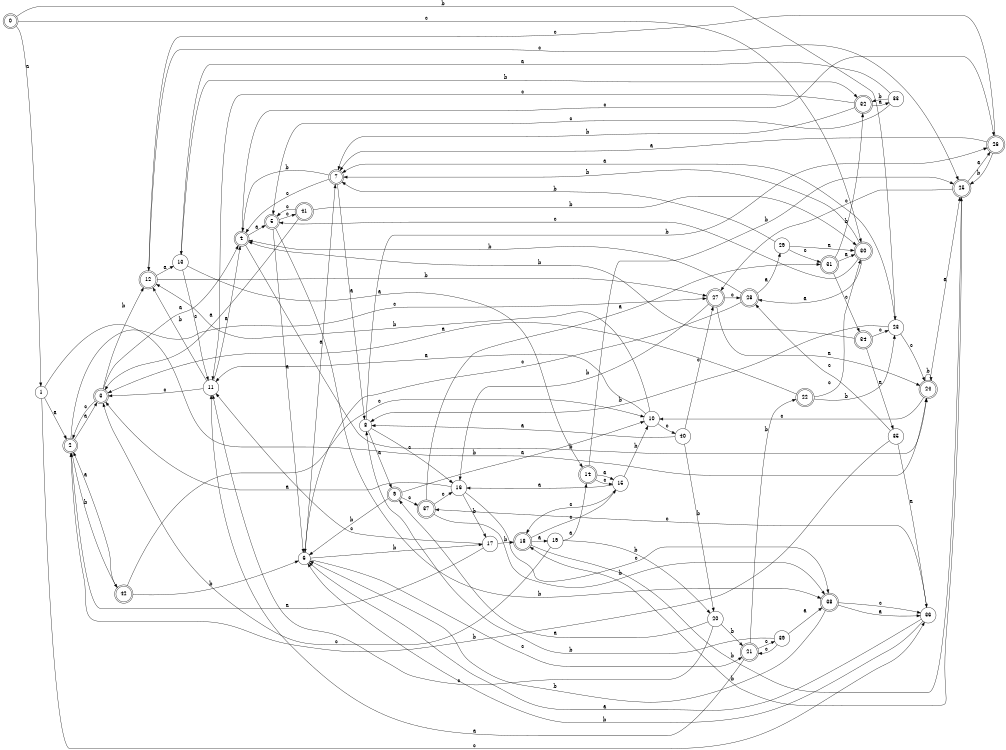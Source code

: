 digraph n35_6 {
__start0 [label="" shape="none"];

rankdir=LR;
size="8,5";

s0 [style="rounded,filled", color="black", fillcolor="white" shape="doublecircle", label="0"];
s1 [style="filled", color="black", fillcolor="white" shape="circle", label="1"];
s2 [style="rounded,filled", color="black", fillcolor="white" shape="doublecircle", label="2"];
s3 [style="rounded,filled", color="black", fillcolor="white" shape="doublecircle", label="3"];
s4 [style="rounded,filled", color="black", fillcolor="white" shape="doublecircle", label="4"];
s5 [style="rounded,filled", color="black", fillcolor="white" shape="doublecircle", label="5"];
s6 [style="filled", color="black", fillcolor="white" shape="circle", label="6"];
s7 [style="rounded,filled", color="black", fillcolor="white" shape="doublecircle", label="7"];
s8 [style="filled", color="black", fillcolor="white" shape="circle", label="8"];
s9 [style="rounded,filled", color="black", fillcolor="white" shape="doublecircle", label="9"];
s10 [style="filled", color="black", fillcolor="white" shape="circle", label="10"];
s11 [style="filled", color="black", fillcolor="white" shape="circle", label="11"];
s12 [style="rounded,filled", color="black", fillcolor="white" shape="doublecircle", label="12"];
s13 [style="filled", color="black", fillcolor="white" shape="circle", label="13"];
s14 [style="rounded,filled", color="black", fillcolor="white" shape="doublecircle", label="14"];
s15 [style="filled", color="black", fillcolor="white" shape="circle", label="15"];
s16 [style="filled", color="black", fillcolor="white" shape="circle", label="16"];
s17 [style="filled", color="black", fillcolor="white" shape="circle", label="17"];
s18 [style="rounded,filled", color="black", fillcolor="white" shape="doublecircle", label="18"];
s19 [style="filled", color="black", fillcolor="white" shape="circle", label="19"];
s20 [style="filled", color="black", fillcolor="white" shape="circle", label="20"];
s21 [style="rounded,filled", color="black", fillcolor="white" shape="doublecircle", label="21"];
s22 [style="rounded,filled", color="black", fillcolor="white" shape="doublecircle", label="22"];
s23 [style="filled", color="black", fillcolor="white" shape="circle", label="23"];
s24 [style="rounded,filled", color="black", fillcolor="white" shape="doublecircle", label="24"];
s25 [style="rounded,filled", color="black", fillcolor="white" shape="doublecircle", label="25"];
s26 [style="rounded,filled", color="black", fillcolor="white" shape="doublecircle", label="26"];
s27 [style="rounded,filled", color="black", fillcolor="white" shape="doublecircle", label="27"];
s28 [style="rounded,filled", color="black", fillcolor="white" shape="doublecircle", label="28"];
s29 [style="filled", color="black", fillcolor="white" shape="circle", label="29"];
s30 [style="rounded,filled", color="black", fillcolor="white" shape="doublecircle", label="30"];
s31 [style="rounded,filled", color="black", fillcolor="white" shape="doublecircle", label="31"];
s32 [style="rounded,filled", color="black", fillcolor="white" shape="doublecircle", label="32"];
s33 [style="filled", color="black", fillcolor="white" shape="circle", label="33"];
s34 [style="rounded,filled", color="black", fillcolor="white" shape="doublecircle", label="34"];
s35 [style="filled", color="black", fillcolor="white" shape="circle", label="35"];
s36 [style="filled", color="black", fillcolor="white" shape="circle", label="36"];
s37 [style="rounded,filled", color="black", fillcolor="white" shape="doublecircle", label="37"];
s38 [style="rounded,filled", color="black", fillcolor="white" shape="doublecircle", label="38"];
s39 [style="filled", color="black", fillcolor="white" shape="circle", label="39"];
s40 [style="filled", color="black", fillcolor="white" shape="circle", label="40"];
s41 [style="rounded,filled", color="black", fillcolor="white" shape="doublecircle", label="41"];
s42 [style="rounded,filled", color="black", fillcolor="white" shape="doublecircle", label="42"];
s0 -> s1 [label="a"];
s0 -> s23 [label="b"];
s0 -> s30 [label="c"];
s1 -> s2 [label="a"];
s1 -> s24 [label="b"];
s1 -> s36 [label="c"];
s2 -> s3 [label="a"];
s2 -> s42 [label="b"];
s2 -> s27 [label="c"];
s3 -> s4 [label="a"];
s3 -> s12 [label="b"];
s3 -> s2 [label="c"];
s4 -> s5 [label="a"];
s4 -> s24 [label="b"];
s4 -> s26 [label="c"];
s5 -> s6 [label="a"];
s5 -> s38 [label="b"];
s5 -> s41 [label="c"];
s6 -> s7 [label="a"];
s6 -> s17 [label="b"];
s6 -> s21 [label="c"];
s7 -> s8 [label="a"];
s7 -> s4 [label="b"];
s7 -> s4 [label="c"];
s8 -> s9 [label="a"];
s8 -> s26 [label="b"];
s8 -> s16 [label="c"];
s9 -> s10 [label="a"];
s9 -> s6 [label="b"];
s9 -> s37 [label="c"];
s10 -> s11 [label="a"];
s10 -> s12 [label="b"];
s10 -> s40 [label="c"];
s11 -> s4 [label="a"];
s11 -> s12 [label="b"];
s11 -> s3 [label="c"];
s12 -> s13 [label="a"];
s12 -> s27 [label="b"];
s12 -> s25 [label="c"];
s13 -> s14 [label="a"];
s13 -> s32 [label="b"];
s13 -> s11 [label="c"];
s14 -> s15 [label="a"];
s14 -> s25 [label="b"];
s14 -> s15 [label="c"];
s15 -> s16 [label="a"];
s15 -> s10 [label="b"];
s15 -> s18 [label="c"];
s16 -> s3 [label="a"];
s16 -> s17 [label="b"];
s16 -> s38 [label="c"];
s17 -> s2 [label="a"];
s17 -> s18 [label="b"];
s17 -> s11 [label="c"];
s18 -> s19 [label="a"];
s18 -> s25 [label="b"];
s18 -> s15 [label="c"];
s19 -> s14 [label="a"];
s19 -> s20 [label="b"];
s19 -> s3 [label="c"];
s20 -> s9 [label="a"];
s20 -> s21 [label="b"];
s20 -> s11 [label="c"];
s21 -> s11 [label="a"];
s21 -> s22 [label="b"];
s21 -> s39 [label="c"];
s22 -> s3 [label="a"];
s22 -> s23 [label="b"];
s22 -> s30 [label="c"];
s23 -> s7 [label="a"];
s23 -> s8 [label="b"];
s23 -> s24 [label="c"];
s24 -> s25 [label="a"];
s24 -> s24 [label="b"];
s24 -> s10 [label="c"];
s25 -> s26 [label="a"];
s25 -> s18 [label="b"];
s25 -> s27 [label="c"];
s26 -> s7 [label="a"];
s26 -> s25 [label="b"];
s26 -> s12 [label="c"];
s27 -> s24 [label="a"];
s27 -> s16 [label="b"];
s27 -> s28 [label="c"];
s28 -> s29 [label="a"];
s28 -> s4 [label="b"];
s28 -> s6 [label="c"];
s29 -> s30 [label="a"];
s29 -> s7 [label="b"];
s29 -> s31 [label="c"];
s30 -> s28 [label="a"];
s30 -> s7 [label="b"];
s30 -> s5 [label="c"];
s31 -> s30 [label="a"];
s31 -> s32 [label="b"];
s31 -> s34 [label="c"];
s32 -> s33 [label="a"];
s32 -> s7 [label="b"];
s32 -> s11 [label="c"];
s33 -> s13 [label="a"];
s33 -> s32 [label="b"];
s33 -> s5 [label="c"];
s34 -> s35 [label="a"];
s34 -> s4 [label="b"];
s34 -> s23 [label="c"];
s35 -> s36 [label="a"];
s35 -> s2 [label="b"];
s35 -> s28 [label="c"];
s36 -> s6 [label="a"];
s36 -> s6 [label="b"];
s36 -> s37 [label="c"];
s37 -> s31 [label="a"];
s37 -> s38 [label="b"];
s37 -> s16 [label="c"];
s38 -> s36 [label="a"];
s38 -> s6 [label="b"];
s38 -> s36 [label="c"];
s39 -> s38 [label="a"];
s39 -> s8 [label="b"];
s39 -> s21 [label="c"];
s40 -> s8 [label="a"];
s40 -> s20 [label="b"];
s40 -> s27 [label="c"];
s41 -> s3 [label="a"];
s41 -> s30 [label="b"];
s41 -> s5 [label="c"];
s42 -> s2 [label="a"];
s42 -> s6 [label="b"];
s42 -> s10 [label="c"];

}